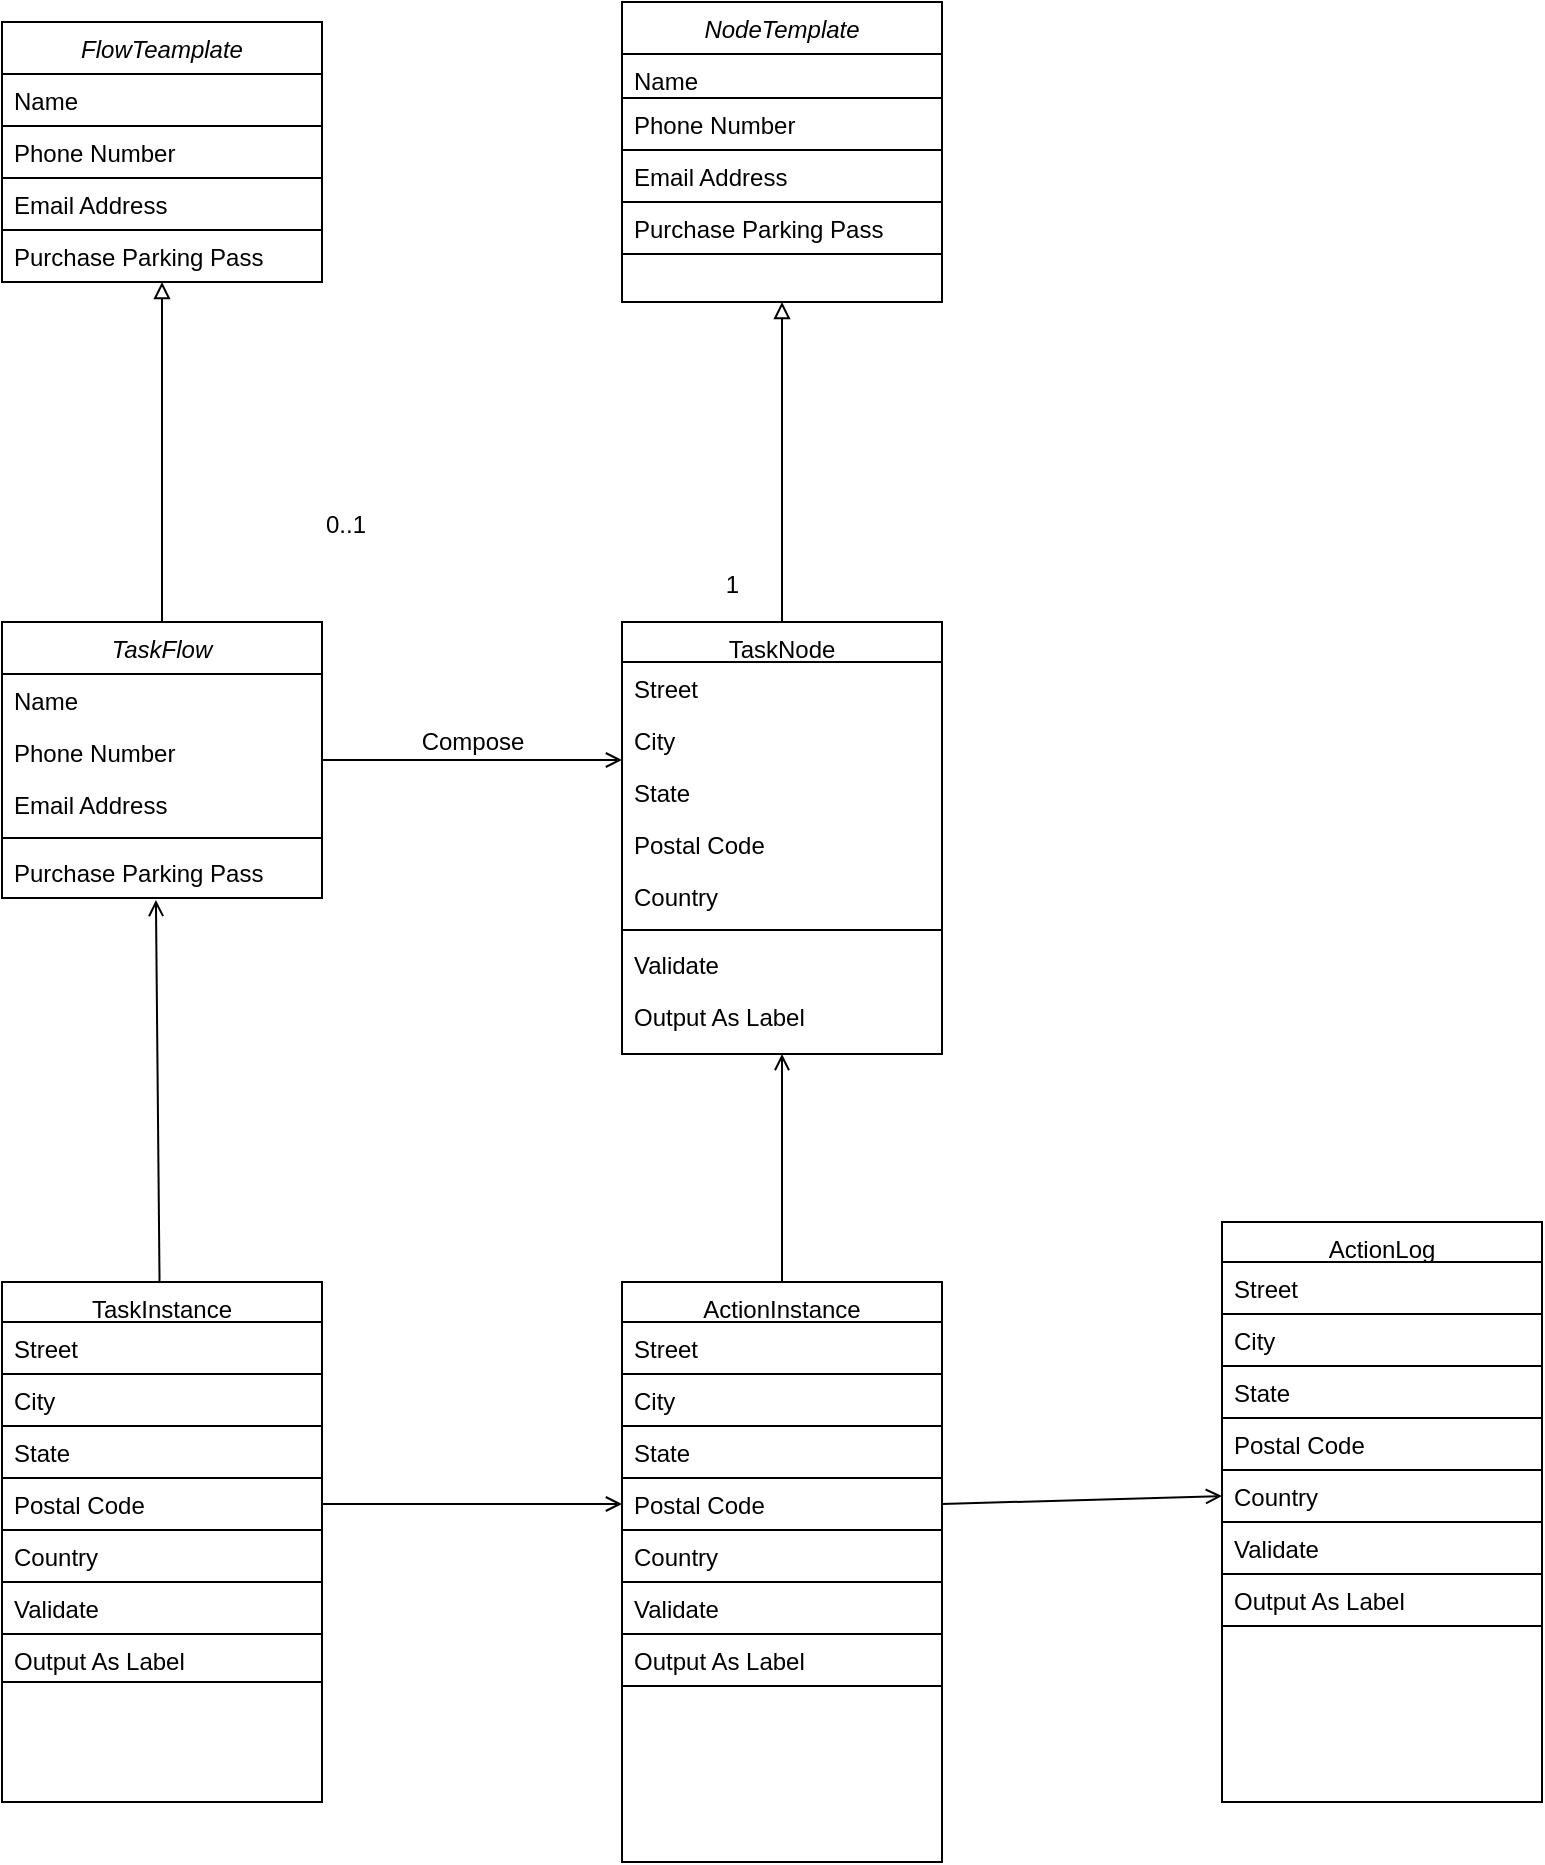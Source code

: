 <mxfile version="15.6.6" type="github">
  <diagram id="C5RBs43oDa-KdzZeNtuy" name="Page-1">
    <mxGraphModel dx="1426" dy="826" grid="1" gridSize="10" guides="1" tooltips="1" connect="1" arrows="1" fold="1" page="1" pageScale="1" pageWidth="827" pageHeight="1169" math="0" shadow="0">
      <root>
        <mxCell id="WIyWlLk6GJQsqaUBKTNV-0" />
        <mxCell id="WIyWlLk6GJQsqaUBKTNV-1" parent="WIyWlLk6GJQsqaUBKTNV-0" />
        <mxCell id="KwmYziwjG0b7Fa91EeY--33" style="edgeStyle=orthogonalEdgeStyle;rounded=0;orthogonalLoop=1;jettySize=auto;html=1;exitX=0.5;exitY=0;exitDx=0;exitDy=0;fontColor=default;endArrow=block;endFill=0;strokeColor=default;labelBackgroundColor=default;entryX=0.5;entryY=1;entryDx=0;entryDy=0;" edge="1" parent="WIyWlLk6GJQsqaUBKTNV-1" source="zkfFHV4jXpPFQw0GAbJ--0" target="KwmYziwjG0b7Fa91EeY--21">
          <mxGeometry relative="1" as="geometry">
            <mxPoint x="270" y="330" as="targetPoint" />
            <Array as="points" />
          </mxGeometry>
        </mxCell>
        <mxCell id="zkfFHV4jXpPFQw0GAbJ--0" value="TaskFlow" style="swimlane;fontStyle=2;align=center;verticalAlign=top;childLayout=stackLayout;horizontal=1;startSize=26;horizontalStack=0;resizeParent=1;resizeLast=0;collapsible=1;marginBottom=0;rounded=0;shadow=0;strokeWidth=1;fontColor=default;fillColor=default;strokeColor=default;" parent="WIyWlLk6GJQsqaUBKTNV-1" vertex="1">
          <mxGeometry x="190" y="470" width="160" height="138" as="geometry">
            <mxRectangle x="230" y="140" width="160" height="26" as="alternateBounds" />
          </mxGeometry>
        </mxCell>
        <mxCell id="zkfFHV4jXpPFQw0GAbJ--1" value="Name" style="text;align=left;verticalAlign=top;spacingLeft=4;spacingRight=4;overflow=hidden;rotatable=0;points=[[0,0.5],[1,0.5]];portConstraint=eastwest;fontColor=default;" parent="zkfFHV4jXpPFQw0GAbJ--0" vertex="1">
          <mxGeometry y="26" width="160" height="26" as="geometry" />
        </mxCell>
        <mxCell id="zkfFHV4jXpPFQw0GAbJ--2" value="Phone Number" style="text;align=left;verticalAlign=top;spacingLeft=4;spacingRight=4;overflow=hidden;rotatable=0;points=[[0,0.5],[1,0.5]];portConstraint=eastwest;rounded=0;shadow=0;html=0;fontColor=default;" parent="zkfFHV4jXpPFQw0GAbJ--0" vertex="1">
          <mxGeometry y="52" width="160" height="26" as="geometry" />
        </mxCell>
        <mxCell id="zkfFHV4jXpPFQw0GAbJ--3" value="Email Address" style="text;align=left;verticalAlign=top;spacingLeft=4;spacingRight=4;overflow=hidden;rotatable=0;points=[[0,0.5],[1,0.5]];portConstraint=eastwest;rounded=0;shadow=0;html=0;fontColor=default;" parent="zkfFHV4jXpPFQw0GAbJ--0" vertex="1">
          <mxGeometry y="78" width="160" height="26" as="geometry" />
        </mxCell>
        <mxCell id="zkfFHV4jXpPFQw0GAbJ--4" value="" style="line;html=1;strokeWidth=1;align=left;verticalAlign=middle;spacingTop=-1;spacingLeft=3;spacingRight=3;rotatable=0;labelPosition=right;points=[];portConstraint=eastwest;fontColor=default;" parent="zkfFHV4jXpPFQw0GAbJ--0" vertex="1">
          <mxGeometry y="104" width="160" height="8" as="geometry" />
        </mxCell>
        <mxCell id="zkfFHV4jXpPFQw0GAbJ--5" value="Purchase Parking Pass" style="text;align=left;verticalAlign=top;spacingLeft=4;spacingRight=4;overflow=hidden;rotatable=0;points=[[0,0.5],[1,0.5]];portConstraint=eastwest;fontColor=default;" parent="zkfFHV4jXpPFQw0GAbJ--0" vertex="1">
          <mxGeometry y="112" width="160" height="26" as="geometry" />
        </mxCell>
        <mxCell id="KwmYziwjG0b7Fa91EeY--35" style="edgeStyle=orthogonalEdgeStyle;rounded=0;orthogonalLoop=1;jettySize=auto;html=1;entryX=0.5;entryY=1;entryDx=0;entryDy=0;labelBackgroundColor=default;fontColor=default;endArrow=block;endFill=0;strokeColor=default;" edge="1" parent="WIyWlLk6GJQsqaUBKTNV-1" source="zkfFHV4jXpPFQw0GAbJ--17" target="KwmYziwjG0b7Fa91EeY--27">
          <mxGeometry relative="1" as="geometry" />
        </mxCell>
        <mxCell id="zkfFHV4jXpPFQw0GAbJ--17" value="TaskNode" style="swimlane;fontStyle=0;align=center;verticalAlign=top;childLayout=stackLayout;horizontal=1;startSize=20;horizontalStack=0;resizeParent=1;resizeLast=0;collapsible=1;marginBottom=0;rounded=0;shadow=0;strokeWidth=1;fontColor=default;fillColor=default;strokeColor=default;" parent="WIyWlLk6GJQsqaUBKTNV-1" vertex="1">
          <mxGeometry x="500" y="470" width="160" height="216" as="geometry">
            <mxRectangle x="550" y="140" width="160" height="26" as="alternateBounds" />
          </mxGeometry>
        </mxCell>
        <mxCell id="zkfFHV4jXpPFQw0GAbJ--18" value="Street" style="text;align=left;verticalAlign=top;spacingLeft=4;spacingRight=4;overflow=hidden;rotatable=0;points=[[0,0.5],[1,0.5]];portConstraint=eastwest;fontColor=default;" parent="zkfFHV4jXpPFQw0GAbJ--17" vertex="1">
          <mxGeometry y="20" width="160" height="26" as="geometry" />
        </mxCell>
        <mxCell id="zkfFHV4jXpPFQw0GAbJ--19" value="City" style="text;align=left;verticalAlign=top;spacingLeft=4;spacingRight=4;overflow=hidden;rotatable=0;points=[[0,0.5],[1,0.5]];portConstraint=eastwest;rounded=0;shadow=0;html=0;fontColor=default;" parent="zkfFHV4jXpPFQw0GAbJ--17" vertex="1">
          <mxGeometry y="46" width="160" height="26" as="geometry" />
        </mxCell>
        <mxCell id="zkfFHV4jXpPFQw0GAbJ--20" value="State" style="text;align=left;verticalAlign=top;spacingLeft=4;spacingRight=4;overflow=hidden;rotatable=0;points=[[0,0.5],[1,0.5]];portConstraint=eastwest;rounded=0;shadow=0;html=0;fontColor=default;" parent="zkfFHV4jXpPFQw0GAbJ--17" vertex="1">
          <mxGeometry y="72" width="160" height="26" as="geometry" />
        </mxCell>
        <mxCell id="zkfFHV4jXpPFQw0GAbJ--21" value="Postal Code" style="text;align=left;verticalAlign=top;spacingLeft=4;spacingRight=4;overflow=hidden;rotatable=0;points=[[0,0.5],[1,0.5]];portConstraint=eastwest;rounded=0;shadow=0;html=0;fontColor=default;" parent="zkfFHV4jXpPFQw0GAbJ--17" vertex="1">
          <mxGeometry y="98" width="160" height="26" as="geometry" />
        </mxCell>
        <mxCell id="zkfFHV4jXpPFQw0GAbJ--22" value="Country" style="text;align=left;verticalAlign=top;spacingLeft=4;spacingRight=4;overflow=hidden;rotatable=0;points=[[0,0.5],[1,0.5]];portConstraint=eastwest;rounded=0;shadow=0;html=0;fontColor=default;" parent="zkfFHV4jXpPFQw0GAbJ--17" vertex="1">
          <mxGeometry y="124" width="160" height="26" as="geometry" />
        </mxCell>
        <mxCell id="zkfFHV4jXpPFQw0GAbJ--23" value="" style="line;html=1;strokeWidth=1;align=left;verticalAlign=middle;spacingTop=-1;spacingLeft=3;spacingRight=3;rotatable=0;labelPosition=right;points=[];portConstraint=eastwest;fontColor=default;" parent="zkfFHV4jXpPFQw0GAbJ--17" vertex="1">
          <mxGeometry y="150" width="160" height="8" as="geometry" />
        </mxCell>
        <mxCell id="zkfFHV4jXpPFQw0GAbJ--24" value="Validate" style="text;align=left;verticalAlign=top;spacingLeft=4;spacingRight=4;overflow=hidden;rotatable=0;points=[[0,0.5],[1,0.5]];portConstraint=eastwest;fontColor=default;" parent="zkfFHV4jXpPFQw0GAbJ--17" vertex="1">
          <mxGeometry y="158" width="160" height="26" as="geometry" />
        </mxCell>
        <mxCell id="zkfFHV4jXpPFQw0GAbJ--25" value="Output As Label" style="text;align=left;verticalAlign=top;spacingLeft=4;spacingRight=4;overflow=hidden;rotatable=0;points=[[0,0.5],[1,0.5]];portConstraint=eastwest;fontColor=default;" parent="zkfFHV4jXpPFQw0GAbJ--17" vertex="1">
          <mxGeometry y="184" width="160" height="26" as="geometry" />
        </mxCell>
        <mxCell id="zkfFHV4jXpPFQw0GAbJ--26" value="" style="endArrow=open;shadow=0;strokeWidth=1;rounded=0;endFill=1;edgeStyle=elbowEdgeStyle;elbow=vertical;fontColor=default;" parent="WIyWlLk6GJQsqaUBKTNV-1" source="zkfFHV4jXpPFQw0GAbJ--0" target="zkfFHV4jXpPFQw0GAbJ--17" edge="1">
          <mxGeometry x="0.5" y="41" relative="1" as="geometry">
            <mxPoint x="350" y="542" as="sourcePoint" />
            <mxPoint x="510" y="542" as="targetPoint" />
            <mxPoint x="-40" y="32" as="offset" />
          </mxGeometry>
        </mxCell>
        <mxCell id="zkfFHV4jXpPFQw0GAbJ--27" value="0..1" style="resizable=0;align=left;verticalAlign=bottom;labelBackgroundColor=none;fontSize=12;fontColor=default;" parent="zkfFHV4jXpPFQw0GAbJ--26" connectable="0" vertex="1">
          <mxGeometry x="-1" relative="1" as="geometry">
            <mxPoint y="-109" as="offset" />
          </mxGeometry>
        </mxCell>
        <mxCell id="zkfFHV4jXpPFQw0GAbJ--28" value="1" style="resizable=0;align=right;verticalAlign=bottom;labelBackgroundColor=none;fontSize=12;fontColor=default;" parent="zkfFHV4jXpPFQw0GAbJ--26" connectable="0" vertex="1">
          <mxGeometry x="1" relative="1" as="geometry">
            <mxPoint x="60" y="-79" as="offset" />
          </mxGeometry>
        </mxCell>
        <mxCell id="zkfFHV4jXpPFQw0GAbJ--29" value="Compose" style="text;html=1;resizable=0;points=[];;align=center;verticalAlign=middle;labelBackgroundColor=none;rounded=0;shadow=0;strokeWidth=1;fontSize=12;fontColor=default;" parent="zkfFHV4jXpPFQw0GAbJ--26" vertex="1" connectable="0">
          <mxGeometry x="0.5" y="49" relative="1" as="geometry">
            <mxPoint x="-38" y="40" as="offset" />
          </mxGeometry>
        </mxCell>
        <mxCell id="KwmYziwjG0b7Fa91EeY--36" style="rounded=0;orthogonalLoop=1;jettySize=auto;html=1;labelBackgroundColor=default;fontColor=default;endArrow=open;endFill=0;strokeColor=default;entryX=0.481;entryY=1.038;entryDx=0;entryDy=0;entryPerimeter=0;" edge="1" parent="WIyWlLk6GJQsqaUBKTNV-1" source="KwmYziwjG0b7Fa91EeY--1" target="zkfFHV4jXpPFQw0GAbJ--5">
          <mxGeometry relative="1" as="geometry">
            <mxPoint x="320" y="650" as="targetPoint" />
          </mxGeometry>
        </mxCell>
        <mxCell id="KwmYziwjG0b7Fa91EeY--1" value="TaskInstance" style="swimlane;fontStyle=0;align=center;verticalAlign=top;childLayout=stackLayout;horizontal=1;startSize=20;horizontalStack=0;resizeParent=1;resizeLast=0;collapsible=1;marginBottom=0;rounded=0;shadow=0;strokeWidth=1;fontColor=default;fillColor=default;strokeColor=default;" vertex="1" parent="WIyWlLk6GJQsqaUBKTNV-1">
          <mxGeometry x="190" y="800" width="160" height="260" as="geometry">
            <mxRectangle x="550" y="140" width="160" height="26" as="alternateBounds" />
          </mxGeometry>
        </mxCell>
        <mxCell id="KwmYziwjG0b7Fa91EeY--2" value="Street" style="text;align=left;verticalAlign=top;spacingLeft=4;spacingRight=4;overflow=hidden;rotatable=0;points=[[0,0.5],[1,0.5]];portConstraint=eastwest;fontColor=default;fillColor=default;strokeColor=default;" vertex="1" parent="KwmYziwjG0b7Fa91EeY--1">
          <mxGeometry y="20" width="160" height="26" as="geometry" />
        </mxCell>
        <mxCell id="KwmYziwjG0b7Fa91EeY--3" value="City" style="text;align=left;verticalAlign=top;spacingLeft=4;spacingRight=4;overflow=hidden;rotatable=0;points=[[0,0.5],[1,0.5]];portConstraint=eastwest;rounded=0;shadow=0;html=0;fillColor=default;strokeColor=default;fontColor=default;" vertex="1" parent="KwmYziwjG0b7Fa91EeY--1">
          <mxGeometry y="46" width="160" height="26" as="geometry" />
        </mxCell>
        <mxCell id="KwmYziwjG0b7Fa91EeY--4" value="State" style="text;align=left;verticalAlign=top;spacingLeft=4;spacingRight=4;overflow=hidden;rotatable=0;points=[[0,0.5],[1,0.5]];portConstraint=eastwest;rounded=0;shadow=0;html=0;fillColor=default;strokeColor=default;fontColor=default;" vertex="1" parent="KwmYziwjG0b7Fa91EeY--1">
          <mxGeometry y="72" width="160" height="26" as="geometry" />
        </mxCell>
        <mxCell id="KwmYziwjG0b7Fa91EeY--5" value="Postal Code" style="text;align=left;verticalAlign=top;spacingLeft=4;spacingRight=4;overflow=hidden;rotatable=0;points=[[0,0.5],[1,0.5]];portConstraint=eastwest;rounded=0;shadow=0;html=0;fillColor=default;strokeColor=default;fontColor=default;" vertex="1" parent="KwmYziwjG0b7Fa91EeY--1">
          <mxGeometry y="98" width="160" height="26" as="geometry" />
        </mxCell>
        <mxCell id="KwmYziwjG0b7Fa91EeY--6" value="Country" style="text;align=left;verticalAlign=top;spacingLeft=4;spacingRight=4;overflow=hidden;rotatable=0;points=[[0,0.5],[1,0.5]];portConstraint=eastwest;rounded=0;shadow=0;html=0;fillColor=default;strokeColor=default;fontColor=default;" vertex="1" parent="KwmYziwjG0b7Fa91EeY--1">
          <mxGeometry y="124" width="160" height="26" as="geometry" />
        </mxCell>
        <mxCell id="KwmYziwjG0b7Fa91EeY--8" value="Validate" style="text;align=left;verticalAlign=top;spacingLeft=4;spacingRight=4;overflow=hidden;rotatable=0;points=[[0,0.5],[1,0.5]];portConstraint=eastwest;fillColor=default;strokeColor=default;fontColor=default;" vertex="1" parent="KwmYziwjG0b7Fa91EeY--1">
          <mxGeometry y="150" width="160" height="26" as="geometry" />
        </mxCell>
        <mxCell id="KwmYziwjG0b7Fa91EeY--9" value="Output As Label" style="text;align=left;verticalAlign=top;spacingLeft=4;spacingRight=4;overflow=hidden;rotatable=0;points=[[0,0.5],[1,0.5]];portConstraint=eastwest;fillColor=default;strokeColor=default;fontColor=default;" vertex="1" parent="KwmYziwjG0b7Fa91EeY--1">
          <mxGeometry y="176" width="160" height="24" as="geometry" />
        </mxCell>
        <mxCell id="KwmYziwjG0b7Fa91EeY--38" style="edgeStyle=orthogonalEdgeStyle;rounded=0;orthogonalLoop=1;jettySize=auto;html=1;exitX=0.5;exitY=0;exitDx=0;exitDy=0;entryX=0.5;entryY=1;entryDx=0;entryDy=0;labelBackgroundColor=default;fontColor=default;endArrow=open;endFill=0;strokeColor=default;" edge="1" parent="WIyWlLk6GJQsqaUBKTNV-1" source="KwmYziwjG0b7Fa91EeY--10" target="zkfFHV4jXpPFQw0GAbJ--17">
          <mxGeometry relative="1" as="geometry" />
        </mxCell>
        <mxCell id="KwmYziwjG0b7Fa91EeY--55" style="edgeStyle=none;rounded=0;orthogonalLoop=1;jettySize=auto;html=1;exitX=1;exitY=0.5;exitDx=0;exitDy=0;entryX=0;entryY=0.5;entryDx=0;entryDy=0;labelBackgroundColor=default;fontColor=default;endArrow=open;endFill=0;strokeColor=default;" edge="1" parent="WIyWlLk6GJQsqaUBKTNV-1" source="KwmYziwjG0b7Fa91EeY--14" target="KwmYziwjG0b7Fa91EeY--51">
          <mxGeometry relative="1" as="geometry" />
        </mxCell>
        <mxCell id="KwmYziwjG0b7Fa91EeY--10" value="ActionInstance" style="swimlane;fontStyle=0;align=center;verticalAlign=top;childLayout=stackLayout;horizontal=1;startSize=20;horizontalStack=0;resizeParent=1;resizeLast=0;collapsible=1;marginBottom=0;rounded=0;shadow=0;strokeWidth=1;fontColor=default;fillColor=default;strokeColor=default;" vertex="1" parent="WIyWlLk6GJQsqaUBKTNV-1">
          <mxGeometry x="500" y="800" width="160" height="290" as="geometry">
            <mxRectangle x="550" y="140" width="160" height="26" as="alternateBounds" />
          </mxGeometry>
        </mxCell>
        <mxCell id="KwmYziwjG0b7Fa91EeY--11" value="Street" style="text;align=left;verticalAlign=top;spacingLeft=4;spacingRight=4;overflow=hidden;rotatable=0;points=[[0,0.5],[1,0.5]];portConstraint=eastwest;fontColor=default;fillColor=default;strokeColor=default;" vertex="1" parent="KwmYziwjG0b7Fa91EeY--10">
          <mxGeometry y="20" width="160" height="26" as="geometry" />
        </mxCell>
        <mxCell id="KwmYziwjG0b7Fa91EeY--12" value="City" style="text;align=left;verticalAlign=top;spacingLeft=4;spacingRight=4;overflow=hidden;rotatable=0;points=[[0,0.5],[1,0.5]];portConstraint=eastwest;rounded=0;shadow=0;html=0;fillColor=default;strokeColor=default;fontColor=default;" vertex="1" parent="KwmYziwjG0b7Fa91EeY--10">
          <mxGeometry y="46" width="160" height="26" as="geometry" />
        </mxCell>
        <mxCell id="KwmYziwjG0b7Fa91EeY--13" value="State" style="text;align=left;verticalAlign=top;spacingLeft=4;spacingRight=4;overflow=hidden;rotatable=0;points=[[0,0.5],[1,0.5]];portConstraint=eastwest;rounded=0;shadow=0;html=0;fillColor=default;strokeColor=default;fontColor=default;" vertex="1" parent="KwmYziwjG0b7Fa91EeY--10">
          <mxGeometry y="72" width="160" height="26" as="geometry" />
        </mxCell>
        <mxCell id="KwmYziwjG0b7Fa91EeY--14" value="Postal Code" style="text;align=left;verticalAlign=top;spacingLeft=4;spacingRight=4;overflow=hidden;rotatable=0;points=[[0,0.5],[1,0.5]];portConstraint=eastwest;rounded=0;shadow=0;html=0;fillColor=default;strokeColor=default;fontColor=default;" vertex="1" parent="KwmYziwjG0b7Fa91EeY--10">
          <mxGeometry y="98" width="160" height="26" as="geometry" />
        </mxCell>
        <mxCell id="KwmYziwjG0b7Fa91EeY--15" value="Country" style="text;align=left;verticalAlign=top;spacingLeft=4;spacingRight=4;overflow=hidden;rotatable=0;points=[[0,0.5],[1,0.5]];portConstraint=eastwest;rounded=0;shadow=0;html=0;fillColor=default;strokeColor=default;fontColor=default;" vertex="1" parent="KwmYziwjG0b7Fa91EeY--10">
          <mxGeometry y="124" width="160" height="26" as="geometry" />
        </mxCell>
        <mxCell id="KwmYziwjG0b7Fa91EeY--17" value="Validate" style="text;align=left;verticalAlign=top;spacingLeft=4;spacingRight=4;overflow=hidden;rotatable=0;points=[[0,0.5],[1,0.5]];portConstraint=eastwest;fillColor=default;strokeColor=default;fontColor=default;" vertex="1" parent="KwmYziwjG0b7Fa91EeY--10">
          <mxGeometry y="150" width="160" height="26" as="geometry" />
        </mxCell>
        <mxCell id="KwmYziwjG0b7Fa91EeY--18" value="Output As Label" style="text;align=left;verticalAlign=top;spacingLeft=4;spacingRight=4;overflow=hidden;rotatable=0;points=[[0,0.5],[1,0.5]];portConstraint=eastwest;fillColor=default;strokeColor=default;fontColor=default;" vertex="1" parent="KwmYziwjG0b7Fa91EeY--10">
          <mxGeometry y="176" width="160" height="26" as="geometry" />
        </mxCell>
        <mxCell id="KwmYziwjG0b7Fa91EeY--21" value="FlowTeamplate" style="swimlane;fontStyle=2;align=center;verticalAlign=top;childLayout=stackLayout;horizontal=1;startSize=26;horizontalStack=0;resizeParent=1;resizeLast=0;collapsible=1;marginBottom=0;rounded=0;shadow=0;strokeWidth=1;fontColor=default;fillColor=default;strokeColor=default;" vertex="1" parent="WIyWlLk6GJQsqaUBKTNV-1">
          <mxGeometry x="190" y="170" width="160" height="130" as="geometry">
            <mxRectangle x="230" y="140" width="160" height="26" as="alternateBounds" />
          </mxGeometry>
        </mxCell>
        <mxCell id="KwmYziwjG0b7Fa91EeY--22" value="Name" style="text;align=left;verticalAlign=top;spacingLeft=4;spacingRight=4;overflow=hidden;rotatable=0;points=[[0,0.5],[1,0.5]];portConstraint=eastwest;fontColor=default;fillColor=default;strokeColor=default;" vertex="1" parent="KwmYziwjG0b7Fa91EeY--21">
          <mxGeometry y="26" width="160" height="26" as="geometry" />
        </mxCell>
        <mxCell id="KwmYziwjG0b7Fa91EeY--23" value="Phone Number" style="text;align=left;verticalAlign=top;spacingLeft=4;spacingRight=4;overflow=hidden;rotatable=0;points=[[0,0.5],[1,0.5]];portConstraint=eastwest;rounded=0;shadow=0;html=0;fontColor=default;fillColor=default;strokeColor=default;" vertex="1" parent="KwmYziwjG0b7Fa91EeY--21">
          <mxGeometry y="52" width="160" height="26" as="geometry" />
        </mxCell>
        <mxCell id="KwmYziwjG0b7Fa91EeY--24" value="Email Address" style="text;align=left;verticalAlign=top;spacingLeft=4;spacingRight=4;overflow=hidden;rotatable=0;points=[[0,0.5],[1,0.5]];portConstraint=eastwest;rounded=0;shadow=0;html=0;fontColor=default;fillColor=default;strokeColor=default;" vertex="1" parent="KwmYziwjG0b7Fa91EeY--21">
          <mxGeometry y="78" width="160" height="26" as="geometry" />
        </mxCell>
        <mxCell id="KwmYziwjG0b7Fa91EeY--26" value="Purchase Parking Pass" style="text;align=left;verticalAlign=top;spacingLeft=4;spacingRight=4;overflow=hidden;rotatable=0;points=[[0,0.5],[1,0.5]];portConstraint=eastwest;fontColor=default;fillColor=default;strokeColor=default;" vertex="1" parent="KwmYziwjG0b7Fa91EeY--21">
          <mxGeometry y="104" width="160" height="26" as="geometry" />
        </mxCell>
        <mxCell id="KwmYziwjG0b7Fa91EeY--27" value="NodeTemplate" style="swimlane;fontStyle=2;align=center;verticalAlign=top;childLayout=stackLayout;horizontal=1;startSize=26;horizontalStack=0;resizeParent=1;resizeLast=0;collapsible=1;marginBottom=0;rounded=0;shadow=0;strokeWidth=1;fontColor=default;fillColor=default;strokeColor=default;" vertex="1" parent="WIyWlLk6GJQsqaUBKTNV-1">
          <mxGeometry x="500" y="160" width="160" height="150" as="geometry">
            <mxRectangle x="230" y="140" width="160" height="26" as="alternateBounds" />
          </mxGeometry>
        </mxCell>
        <mxCell id="KwmYziwjG0b7Fa91EeY--28" value="Name" style="text;align=left;verticalAlign=top;spacingLeft=4;spacingRight=4;overflow=hidden;rotatable=0;points=[[0,0.5],[1,0.5]];portConstraint=eastwest;fontColor=default;fillColor=default;strokeColor=default;" vertex="1" parent="KwmYziwjG0b7Fa91EeY--27">
          <mxGeometry y="26" width="160" height="22" as="geometry" />
        </mxCell>
        <mxCell id="KwmYziwjG0b7Fa91EeY--29" value="Phone Number" style="text;align=left;verticalAlign=top;spacingLeft=4;spacingRight=4;overflow=hidden;rotatable=0;points=[[0,0.5],[1,0.5]];portConstraint=eastwest;rounded=0;shadow=0;html=0;fontColor=default;fillColor=default;strokeColor=default;" vertex="1" parent="KwmYziwjG0b7Fa91EeY--27">
          <mxGeometry y="48" width="160" height="26" as="geometry" />
        </mxCell>
        <mxCell id="KwmYziwjG0b7Fa91EeY--30" value="Email Address" style="text;align=left;verticalAlign=top;spacingLeft=4;spacingRight=4;overflow=hidden;rotatable=0;points=[[0,0.5],[1,0.5]];portConstraint=eastwest;rounded=0;shadow=0;html=0;fontColor=default;fillColor=default;strokeColor=default;" vertex="1" parent="KwmYziwjG0b7Fa91EeY--27">
          <mxGeometry y="74" width="160" height="26" as="geometry" />
        </mxCell>
        <mxCell id="KwmYziwjG0b7Fa91EeY--32" value="Purchase Parking Pass" style="text;align=left;verticalAlign=top;spacingLeft=4;spacingRight=4;overflow=hidden;rotatable=0;points=[[0,0.5],[1,0.5]];portConstraint=eastwest;fontColor=default;fillColor=default;strokeColor=default;" vertex="1" parent="KwmYziwjG0b7Fa91EeY--27">
          <mxGeometry y="100" width="160" height="26" as="geometry" />
        </mxCell>
        <mxCell id="KwmYziwjG0b7Fa91EeY--46" value="ActionLog" style="swimlane;fontStyle=0;align=center;verticalAlign=top;childLayout=stackLayout;horizontal=1;startSize=20;horizontalStack=0;resizeParent=1;resizeLast=0;collapsible=1;marginBottom=0;rounded=0;shadow=0;strokeWidth=1;fontColor=default;fillColor=default;strokeColor=default;" vertex="1" parent="WIyWlLk6GJQsqaUBKTNV-1">
          <mxGeometry x="800" y="770" width="160" height="290" as="geometry">
            <mxRectangle x="550" y="140" width="160" height="26" as="alternateBounds" />
          </mxGeometry>
        </mxCell>
        <mxCell id="KwmYziwjG0b7Fa91EeY--47" value="Street" style="text;align=left;verticalAlign=top;spacingLeft=4;spacingRight=4;overflow=hidden;rotatable=0;points=[[0,0.5],[1,0.5]];portConstraint=eastwest;fontColor=default;fillColor=default;strokeColor=default;" vertex="1" parent="KwmYziwjG0b7Fa91EeY--46">
          <mxGeometry y="20" width="160" height="26" as="geometry" />
        </mxCell>
        <mxCell id="KwmYziwjG0b7Fa91EeY--48" value="City" style="text;align=left;verticalAlign=top;spacingLeft=4;spacingRight=4;overflow=hidden;rotatable=0;points=[[0,0.5],[1,0.5]];portConstraint=eastwest;rounded=0;shadow=0;html=0;fillColor=default;strokeColor=default;fontColor=default;" vertex="1" parent="KwmYziwjG0b7Fa91EeY--46">
          <mxGeometry y="46" width="160" height="26" as="geometry" />
        </mxCell>
        <mxCell id="KwmYziwjG0b7Fa91EeY--49" value="State" style="text;align=left;verticalAlign=top;spacingLeft=4;spacingRight=4;overflow=hidden;rotatable=0;points=[[0,0.5],[1,0.5]];portConstraint=eastwest;rounded=0;shadow=0;html=0;fillColor=default;strokeColor=default;fontColor=default;" vertex="1" parent="KwmYziwjG0b7Fa91EeY--46">
          <mxGeometry y="72" width="160" height="26" as="geometry" />
        </mxCell>
        <mxCell id="KwmYziwjG0b7Fa91EeY--50" value="Postal Code" style="text;align=left;verticalAlign=top;spacingLeft=4;spacingRight=4;overflow=hidden;rotatable=0;points=[[0,0.5],[1,0.5]];portConstraint=eastwest;rounded=0;shadow=0;html=0;fillColor=default;strokeColor=default;fontColor=default;" vertex="1" parent="KwmYziwjG0b7Fa91EeY--46">
          <mxGeometry y="98" width="160" height="26" as="geometry" />
        </mxCell>
        <mxCell id="KwmYziwjG0b7Fa91EeY--51" value="Country" style="text;align=left;verticalAlign=top;spacingLeft=4;spacingRight=4;overflow=hidden;rotatable=0;points=[[0,0.5],[1,0.5]];portConstraint=eastwest;rounded=0;shadow=0;html=0;fillColor=default;strokeColor=default;fontColor=default;" vertex="1" parent="KwmYziwjG0b7Fa91EeY--46">
          <mxGeometry y="124" width="160" height="26" as="geometry" />
        </mxCell>
        <mxCell id="KwmYziwjG0b7Fa91EeY--52" value="Validate" style="text;align=left;verticalAlign=top;spacingLeft=4;spacingRight=4;overflow=hidden;rotatable=0;points=[[0,0.5],[1,0.5]];portConstraint=eastwest;fillColor=default;strokeColor=default;fontColor=default;" vertex="1" parent="KwmYziwjG0b7Fa91EeY--46">
          <mxGeometry y="150" width="160" height="26" as="geometry" />
        </mxCell>
        <mxCell id="KwmYziwjG0b7Fa91EeY--53" value="Output As Label" style="text;align=left;verticalAlign=top;spacingLeft=4;spacingRight=4;overflow=hidden;rotatable=0;points=[[0,0.5],[1,0.5]];portConstraint=eastwest;fillColor=default;strokeColor=default;fontColor=default;" vertex="1" parent="KwmYziwjG0b7Fa91EeY--46">
          <mxGeometry y="176" width="160" height="26" as="geometry" />
        </mxCell>
        <mxCell id="KwmYziwjG0b7Fa91EeY--54" style="edgeStyle=none;rounded=0;orthogonalLoop=1;jettySize=auto;html=1;exitX=1;exitY=0.5;exitDx=0;exitDy=0;entryX=0;entryY=0.5;entryDx=0;entryDy=0;labelBackgroundColor=default;fontColor=default;endArrow=open;endFill=0;strokeColor=default;" edge="1" parent="WIyWlLk6GJQsqaUBKTNV-1" source="KwmYziwjG0b7Fa91EeY--5" target="KwmYziwjG0b7Fa91EeY--14">
          <mxGeometry relative="1" as="geometry" />
        </mxCell>
      </root>
    </mxGraphModel>
  </diagram>
</mxfile>
